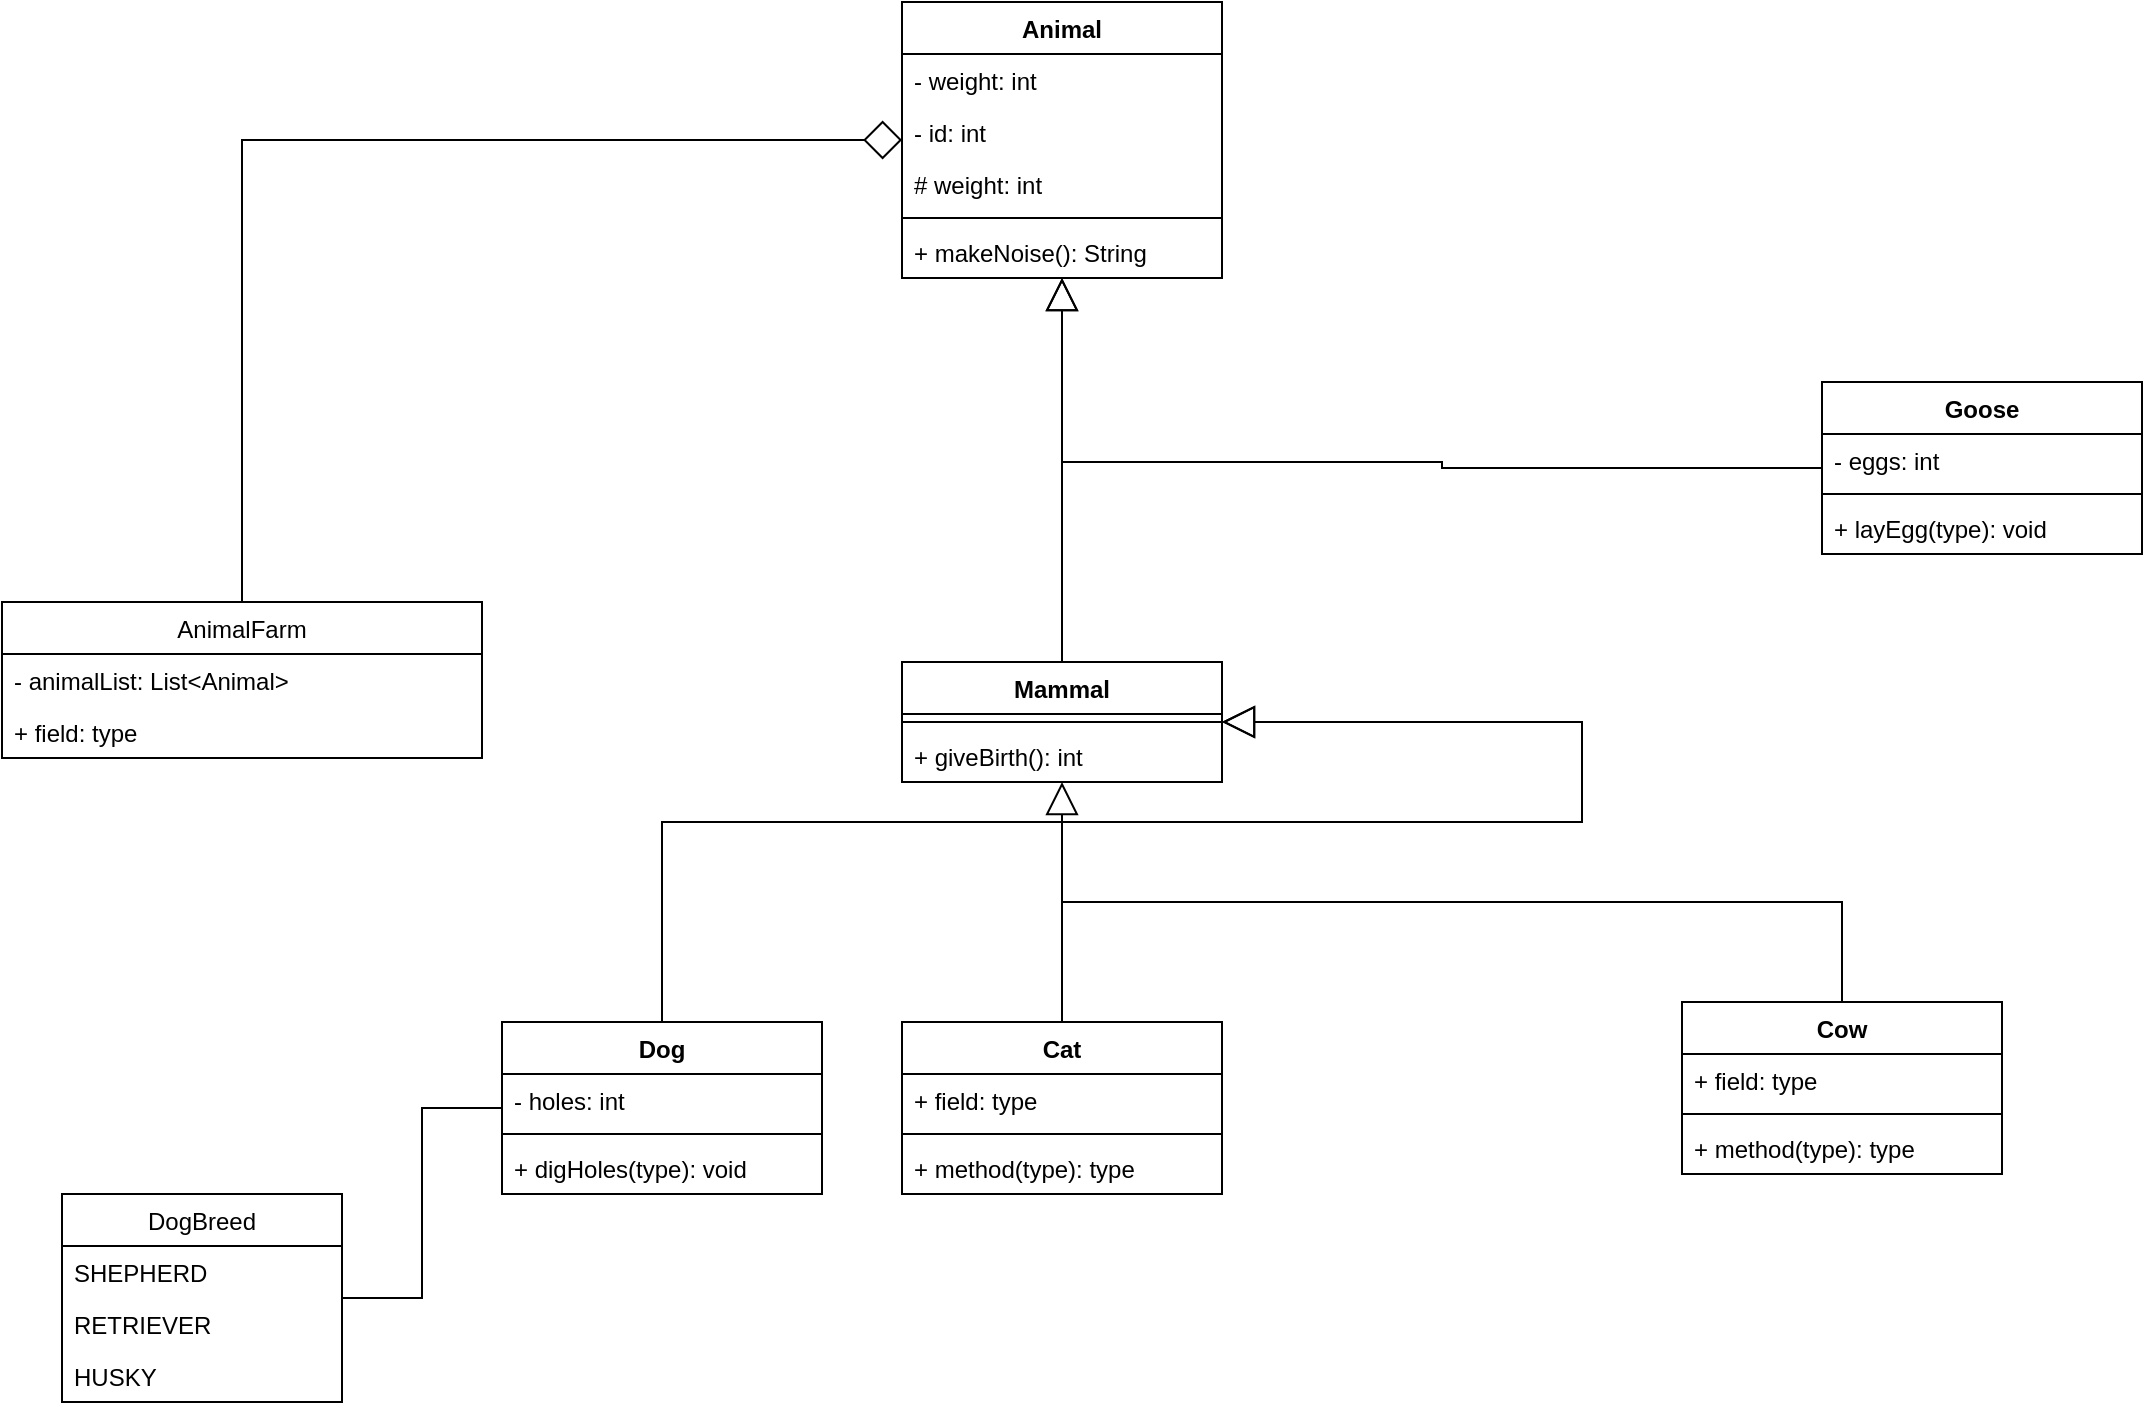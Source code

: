<mxfile version="20.3.0" type="github">
  <diagram id="C5RBs43oDa-KdzZeNtuy" name="Page-1">
    <mxGraphModel dx="2175" dy="1942" grid="1" gridSize="10" guides="1" tooltips="1" connect="1" arrows="1" fold="1" page="1" pageScale="1" pageWidth="827" pageHeight="1169" math="0" shadow="0">
      <root>
        <mxCell id="WIyWlLk6GJQsqaUBKTNV-0" />
        <mxCell id="WIyWlLk6GJQsqaUBKTNV-1" parent="WIyWlLk6GJQsqaUBKTNV-0" />
        <mxCell id="I_AoUHruzw9LnVcy2JcL-42" style="edgeStyle=orthogonalEdgeStyle;rounded=0;orthogonalLoop=1;jettySize=auto;html=1;endArrow=none;endFill=0;endSize=14;startArrow=diamond;startFill=0;targetPerimeterSpacing=0;sourcePerimeterSpacing=0;startSize=17;" edge="1" parent="WIyWlLk6GJQsqaUBKTNV-1" source="I_AoUHruzw9LnVcy2JcL-0" target="I_AoUHruzw9LnVcy2JcL-4">
          <mxGeometry relative="1" as="geometry" />
        </mxCell>
        <mxCell id="I_AoUHruzw9LnVcy2JcL-0" value="Animal" style="swimlane;fontStyle=1;align=center;verticalAlign=top;childLayout=stackLayout;horizontal=1;startSize=26;horizontalStack=0;resizeParent=1;resizeParentMax=0;resizeLast=0;collapsible=1;marginBottom=0;" vertex="1" parent="WIyWlLk6GJQsqaUBKTNV-1">
          <mxGeometry x="300" y="-100" width="160" height="138" as="geometry" />
        </mxCell>
        <mxCell id="I_AoUHruzw9LnVcy2JcL-1" value="- weight: int" style="text;strokeColor=none;fillColor=none;align=left;verticalAlign=top;spacingLeft=4;spacingRight=4;overflow=hidden;rotatable=0;points=[[0,0.5],[1,0.5]];portConstraint=eastwest;" vertex="1" parent="I_AoUHruzw9LnVcy2JcL-0">
          <mxGeometry y="26" width="160" height="26" as="geometry" />
        </mxCell>
        <mxCell id="I_AoUHruzw9LnVcy2JcL-9" value="- id: int" style="text;strokeColor=none;fillColor=none;align=left;verticalAlign=top;spacingLeft=4;spacingRight=4;overflow=hidden;rotatable=0;points=[[0,0.5],[1,0.5]];portConstraint=eastwest;" vertex="1" parent="I_AoUHruzw9LnVcy2JcL-0">
          <mxGeometry y="52" width="160" height="26" as="geometry" />
        </mxCell>
        <mxCell id="I_AoUHruzw9LnVcy2JcL-8" value="# weight: int" style="text;strokeColor=none;fillColor=none;align=left;verticalAlign=top;spacingLeft=4;spacingRight=4;overflow=hidden;rotatable=0;points=[[0,0.5],[1,0.5]];portConstraint=eastwest;" vertex="1" parent="I_AoUHruzw9LnVcy2JcL-0">
          <mxGeometry y="78" width="160" height="26" as="geometry" />
        </mxCell>
        <mxCell id="I_AoUHruzw9LnVcy2JcL-2" value="" style="line;strokeWidth=1;fillColor=none;align=left;verticalAlign=middle;spacingTop=-1;spacingLeft=3;spacingRight=3;rotatable=0;labelPosition=right;points=[];portConstraint=eastwest;strokeColor=inherit;" vertex="1" parent="I_AoUHruzw9LnVcy2JcL-0">
          <mxGeometry y="104" width="160" height="8" as="geometry" />
        </mxCell>
        <mxCell id="I_AoUHruzw9LnVcy2JcL-3" value="+ makeNoise(): String" style="text;strokeColor=none;fillColor=none;align=left;verticalAlign=top;spacingLeft=4;spacingRight=4;overflow=hidden;rotatable=0;points=[[0,0.5],[1,0.5]];portConstraint=eastwest;" vertex="1" parent="I_AoUHruzw9LnVcy2JcL-0">
          <mxGeometry y="112" width="160" height="26" as="geometry" />
        </mxCell>
        <mxCell id="I_AoUHruzw9LnVcy2JcL-4" value="AnimalFarm" style="swimlane;fontStyle=0;childLayout=stackLayout;horizontal=1;startSize=26;fillColor=none;horizontalStack=0;resizeParent=1;resizeParentMax=0;resizeLast=0;collapsible=1;marginBottom=0;" vertex="1" parent="WIyWlLk6GJQsqaUBKTNV-1">
          <mxGeometry x="-150" y="200" width="240" height="78" as="geometry" />
        </mxCell>
        <mxCell id="I_AoUHruzw9LnVcy2JcL-5" value="- animalList: List&lt;Animal&gt;" style="text;strokeColor=none;fillColor=none;align=left;verticalAlign=top;spacingLeft=4;spacingRight=4;overflow=hidden;rotatable=0;points=[[0,0.5],[1,0.5]];portConstraint=eastwest;" vertex="1" parent="I_AoUHruzw9LnVcy2JcL-4">
          <mxGeometry y="26" width="240" height="26" as="geometry" />
        </mxCell>
        <mxCell id="I_AoUHruzw9LnVcy2JcL-7" value="+ field: type" style="text;strokeColor=none;fillColor=none;align=left;verticalAlign=top;spacingLeft=4;spacingRight=4;overflow=hidden;rotatable=0;points=[[0,0.5],[1,0.5]];portConstraint=eastwest;" vertex="1" parent="I_AoUHruzw9LnVcy2JcL-4">
          <mxGeometry y="52" width="240" height="26" as="geometry" />
        </mxCell>
        <mxCell id="I_AoUHruzw9LnVcy2JcL-36" style="edgeStyle=orthogonalEdgeStyle;rounded=0;orthogonalLoop=1;jettySize=auto;html=1;endArrow=block;endFill=0;endSize=14;" edge="1" parent="WIyWlLk6GJQsqaUBKTNV-1" source="I_AoUHruzw9LnVcy2JcL-10" target="I_AoUHruzw9LnVcy2JcL-30">
          <mxGeometry relative="1" as="geometry">
            <Array as="points">
              <mxPoint x="180" y="310" />
              <mxPoint x="640" y="310" />
            </Array>
          </mxGeometry>
        </mxCell>
        <mxCell id="I_AoUHruzw9LnVcy2JcL-10" value="Dog" style="swimlane;fontStyle=1;align=center;verticalAlign=top;childLayout=stackLayout;horizontal=1;startSize=26;horizontalStack=0;resizeParent=1;resizeParentMax=0;resizeLast=0;collapsible=1;marginBottom=0;" vertex="1" parent="WIyWlLk6GJQsqaUBKTNV-1">
          <mxGeometry x="100" y="410" width="160" height="86" as="geometry" />
        </mxCell>
        <mxCell id="I_AoUHruzw9LnVcy2JcL-11" value="- holes: int" style="text;strokeColor=none;fillColor=none;align=left;verticalAlign=top;spacingLeft=4;spacingRight=4;overflow=hidden;rotatable=0;points=[[0,0.5],[1,0.5]];portConstraint=eastwest;" vertex="1" parent="I_AoUHruzw9LnVcy2JcL-10">
          <mxGeometry y="26" width="160" height="26" as="geometry" />
        </mxCell>
        <mxCell id="I_AoUHruzw9LnVcy2JcL-12" value="" style="line;strokeWidth=1;fillColor=none;align=left;verticalAlign=middle;spacingTop=-1;spacingLeft=3;spacingRight=3;rotatable=0;labelPosition=right;points=[];portConstraint=eastwest;strokeColor=inherit;" vertex="1" parent="I_AoUHruzw9LnVcy2JcL-10">
          <mxGeometry y="52" width="160" height="8" as="geometry" />
        </mxCell>
        <mxCell id="I_AoUHruzw9LnVcy2JcL-13" value="+ digHoles(type): void" style="text;strokeColor=none;fillColor=none;align=left;verticalAlign=top;spacingLeft=4;spacingRight=4;overflow=hidden;rotatable=0;points=[[0,0.5],[1,0.5]];portConstraint=eastwest;" vertex="1" parent="I_AoUHruzw9LnVcy2JcL-10">
          <mxGeometry y="60" width="160" height="26" as="geometry" />
        </mxCell>
        <mxCell id="I_AoUHruzw9LnVcy2JcL-37" style="edgeStyle=orthogonalEdgeStyle;rounded=0;orthogonalLoop=1;jettySize=auto;html=1;endArrow=block;endFill=0;endSize=14;" edge="1" parent="WIyWlLk6GJQsqaUBKTNV-1" source="I_AoUHruzw9LnVcy2JcL-14" target="I_AoUHruzw9LnVcy2JcL-30">
          <mxGeometry relative="1" as="geometry">
            <Array as="points">
              <mxPoint x="380" y="310" />
              <mxPoint x="640" y="310" />
            </Array>
          </mxGeometry>
        </mxCell>
        <mxCell id="I_AoUHruzw9LnVcy2JcL-14" value="Cat" style="swimlane;fontStyle=1;align=center;verticalAlign=top;childLayout=stackLayout;horizontal=1;startSize=26;horizontalStack=0;resizeParent=1;resizeParentMax=0;resizeLast=0;collapsible=1;marginBottom=0;" vertex="1" parent="WIyWlLk6GJQsqaUBKTNV-1">
          <mxGeometry x="300" y="410" width="160" height="86" as="geometry" />
        </mxCell>
        <mxCell id="I_AoUHruzw9LnVcy2JcL-15" value="+ field: type" style="text;strokeColor=none;fillColor=none;align=left;verticalAlign=top;spacingLeft=4;spacingRight=4;overflow=hidden;rotatable=0;points=[[0,0.5],[1,0.5]];portConstraint=eastwest;" vertex="1" parent="I_AoUHruzw9LnVcy2JcL-14">
          <mxGeometry y="26" width="160" height="26" as="geometry" />
        </mxCell>
        <mxCell id="I_AoUHruzw9LnVcy2JcL-16" value="" style="line;strokeWidth=1;fillColor=none;align=left;verticalAlign=middle;spacingTop=-1;spacingLeft=3;spacingRight=3;rotatable=0;labelPosition=right;points=[];portConstraint=eastwest;strokeColor=inherit;" vertex="1" parent="I_AoUHruzw9LnVcy2JcL-14">
          <mxGeometry y="52" width="160" height="8" as="geometry" />
        </mxCell>
        <mxCell id="I_AoUHruzw9LnVcy2JcL-17" value="+ method(type): type" style="text;strokeColor=none;fillColor=none;align=left;verticalAlign=top;spacingLeft=4;spacingRight=4;overflow=hidden;rotatable=0;points=[[0,0.5],[1,0.5]];portConstraint=eastwest;" vertex="1" parent="I_AoUHruzw9LnVcy2JcL-14">
          <mxGeometry y="60" width="160" height="26" as="geometry" />
        </mxCell>
        <mxCell id="I_AoUHruzw9LnVcy2JcL-38" style="edgeStyle=orthogonalEdgeStyle;rounded=0;orthogonalLoop=1;jettySize=auto;html=1;endArrow=block;endFill=0;endSize=14;" edge="1" parent="WIyWlLk6GJQsqaUBKTNV-1" source="I_AoUHruzw9LnVcy2JcL-18" target="I_AoUHruzw9LnVcy2JcL-30">
          <mxGeometry relative="1" as="geometry">
            <Array as="points">
              <mxPoint x="770" y="350" />
              <mxPoint x="380" y="350" />
            </Array>
          </mxGeometry>
        </mxCell>
        <mxCell id="I_AoUHruzw9LnVcy2JcL-18" value="Cow" style="swimlane;fontStyle=1;align=center;verticalAlign=top;childLayout=stackLayout;horizontal=1;startSize=26;horizontalStack=0;resizeParent=1;resizeParentMax=0;resizeLast=0;collapsible=1;marginBottom=0;" vertex="1" parent="WIyWlLk6GJQsqaUBKTNV-1">
          <mxGeometry x="690" y="400" width="160" height="86" as="geometry" />
        </mxCell>
        <mxCell id="I_AoUHruzw9LnVcy2JcL-19" value="+ field: type" style="text;strokeColor=none;fillColor=none;align=left;verticalAlign=top;spacingLeft=4;spacingRight=4;overflow=hidden;rotatable=0;points=[[0,0.5],[1,0.5]];portConstraint=eastwest;" vertex="1" parent="I_AoUHruzw9LnVcy2JcL-18">
          <mxGeometry y="26" width="160" height="26" as="geometry" />
        </mxCell>
        <mxCell id="I_AoUHruzw9LnVcy2JcL-20" value="" style="line;strokeWidth=1;fillColor=none;align=left;verticalAlign=middle;spacingTop=-1;spacingLeft=3;spacingRight=3;rotatable=0;labelPosition=right;points=[];portConstraint=eastwest;strokeColor=inherit;" vertex="1" parent="I_AoUHruzw9LnVcy2JcL-18">
          <mxGeometry y="52" width="160" height="8" as="geometry" />
        </mxCell>
        <mxCell id="I_AoUHruzw9LnVcy2JcL-21" value="+ method(type): type" style="text;strokeColor=none;fillColor=none;align=left;verticalAlign=top;spacingLeft=4;spacingRight=4;overflow=hidden;rotatable=0;points=[[0,0.5],[1,0.5]];portConstraint=eastwest;" vertex="1" parent="I_AoUHruzw9LnVcy2JcL-18">
          <mxGeometry y="60" width="160" height="26" as="geometry" />
        </mxCell>
        <mxCell id="I_AoUHruzw9LnVcy2JcL-39" style="edgeStyle=orthogonalEdgeStyle;rounded=0;orthogonalLoop=1;jettySize=auto;html=1;endArrow=block;endFill=0;endSize=14;" edge="1" parent="WIyWlLk6GJQsqaUBKTNV-1" source="I_AoUHruzw9LnVcy2JcL-22" target="I_AoUHruzw9LnVcy2JcL-0">
          <mxGeometry relative="1" as="geometry">
            <Array as="points">
              <mxPoint x="570" y="133" />
              <mxPoint x="570" y="130" />
            </Array>
          </mxGeometry>
        </mxCell>
        <mxCell id="I_AoUHruzw9LnVcy2JcL-22" value="Goose" style="swimlane;fontStyle=1;align=center;verticalAlign=top;childLayout=stackLayout;horizontal=1;startSize=26;horizontalStack=0;resizeParent=1;resizeParentMax=0;resizeLast=0;collapsible=1;marginBottom=0;" vertex="1" parent="WIyWlLk6GJQsqaUBKTNV-1">
          <mxGeometry x="760" y="90" width="160" height="86" as="geometry" />
        </mxCell>
        <mxCell id="I_AoUHruzw9LnVcy2JcL-23" value="- eggs: int" style="text;strokeColor=none;fillColor=none;align=left;verticalAlign=top;spacingLeft=4;spacingRight=4;overflow=hidden;rotatable=0;points=[[0,0.5],[1,0.5]];portConstraint=eastwest;" vertex="1" parent="I_AoUHruzw9LnVcy2JcL-22">
          <mxGeometry y="26" width="160" height="26" as="geometry" />
        </mxCell>
        <mxCell id="I_AoUHruzw9LnVcy2JcL-24" value="" style="line;strokeWidth=1;fillColor=none;align=left;verticalAlign=middle;spacingTop=-1;spacingLeft=3;spacingRight=3;rotatable=0;labelPosition=right;points=[];portConstraint=eastwest;strokeColor=inherit;" vertex="1" parent="I_AoUHruzw9LnVcy2JcL-22">
          <mxGeometry y="52" width="160" height="8" as="geometry" />
        </mxCell>
        <mxCell id="I_AoUHruzw9LnVcy2JcL-25" value="+ layEgg(type): void" style="text;strokeColor=none;fillColor=none;align=left;verticalAlign=top;spacingLeft=4;spacingRight=4;overflow=hidden;rotatable=0;points=[[0,0.5],[1,0.5]];portConstraint=eastwest;" vertex="1" parent="I_AoUHruzw9LnVcy2JcL-22">
          <mxGeometry y="60" width="160" height="26" as="geometry" />
        </mxCell>
        <mxCell id="I_AoUHruzw9LnVcy2JcL-41" style="edgeStyle=orthogonalEdgeStyle;rounded=0;orthogonalLoop=1;jettySize=auto;html=1;endArrow=none;endFill=0;endSize=14;" edge="1" parent="WIyWlLk6GJQsqaUBKTNV-1" source="I_AoUHruzw9LnVcy2JcL-26" target="I_AoUHruzw9LnVcy2JcL-10">
          <mxGeometry relative="1" as="geometry" />
        </mxCell>
        <mxCell id="I_AoUHruzw9LnVcy2JcL-26" value="DogBreed" style="swimlane;fontStyle=0;childLayout=stackLayout;horizontal=1;startSize=26;fillColor=none;horizontalStack=0;resizeParent=1;resizeParentMax=0;resizeLast=0;collapsible=1;marginBottom=0;" vertex="1" parent="WIyWlLk6GJQsqaUBKTNV-1">
          <mxGeometry x="-120" y="496" width="140" height="104" as="geometry" />
        </mxCell>
        <mxCell id="I_AoUHruzw9LnVcy2JcL-27" value="SHEPHERD" style="text;strokeColor=none;fillColor=none;align=left;verticalAlign=top;spacingLeft=4;spacingRight=4;overflow=hidden;rotatable=0;points=[[0,0.5],[1,0.5]];portConstraint=eastwest;" vertex="1" parent="I_AoUHruzw9LnVcy2JcL-26">
          <mxGeometry y="26" width="140" height="26" as="geometry" />
        </mxCell>
        <mxCell id="I_AoUHruzw9LnVcy2JcL-28" value="RETRIEVER" style="text;strokeColor=none;fillColor=none;align=left;verticalAlign=top;spacingLeft=4;spacingRight=4;overflow=hidden;rotatable=0;points=[[0,0.5],[1,0.5]];portConstraint=eastwest;" vertex="1" parent="I_AoUHruzw9LnVcy2JcL-26">
          <mxGeometry y="52" width="140" height="26" as="geometry" />
        </mxCell>
        <mxCell id="I_AoUHruzw9LnVcy2JcL-29" value="HUSKY" style="text;strokeColor=none;fillColor=none;align=left;verticalAlign=top;spacingLeft=4;spacingRight=4;overflow=hidden;rotatable=0;points=[[0,0.5],[1,0.5]];portConstraint=eastwest;" vertex="1" parent="I_AoUHruzw9LnVcy2JcL-26">
          <mxGeometry y="78" width="140" height="26" as="geometry" />
        </mxCell>
        <mxCell id="I_AoUHruzw9LnVcy2JcL-40" style="edgeStyle=orthogonalEdgeStyle;rounded=0;orthogonalLoop=1;jettySize=auto;html=1;endArrow=block;endFill=0;endSize=14;" edge="1" parent="WIyWlLk6GJQsqaUBKTNV-1" source="I_AoUHruzw9LnVcy2JcL-30" target="I_AoUHruzw9LnVcy2JcL-0">
          <mxGeometry relative="1" as="geometry" />
        </mxCell>
        <mxCell id="I_AoUHruzw9LnVcy2JcL-30" value="Mammal" style="swimlane;fontStyle=1;align=center;verticalAlign=top;childLayout=stackLayout;horizontal=1;startSize=26;horizontalStack=0;resizeParent=1;resizeParentMax=0;resizeLast=0;collapsible=1;marginBottom=0;" vertex="1" parent="WIyWlLk6GJQsqaUBKTNV-1">
          <mxGeometry x="300" y="230" width="160" height="60" as="geometry" />
        </mxCell>
        <mxCell id="I_AoUHruzw9LnVcy2JcL-32" value="" style="line;strokeWidth=1;fillColor=none;align=left;verticalAlign=middle;spacingTop=-1;spacingLeft=3;spacingRight=3;rotatable=0;labelPosition=right;points=[];portConstraint=eastwest;strokeColor=inherit;" vertex="1" parent="I_AoUHruzw9LnVcy2JcL-30">
          <mxGeometry y="26" width="160" height="8" as="geometry" />
        </mxCell>
        <mxCell id="I_AoUHruzw9LnVcy2JcL-33" value="+ giveBirth(): int" style="text;strokeColor=none;fillColor=none;align=left;verticalAlign=top;spacingLeft=4;spacingRight=4;overflow=hidden;rotatable=0;points=[[0,0.5],[1,0.5]];portConstraint=eastwest;" vertex="1" parent="I_AoUHruzw9LnVcy2JcL-30">
          <mxGeometry y="34" width="160" height="26" as="geometry" />
        </mxCell>
      </root>
    </mxGraphModel>
  </diagram>
</mxfile>
